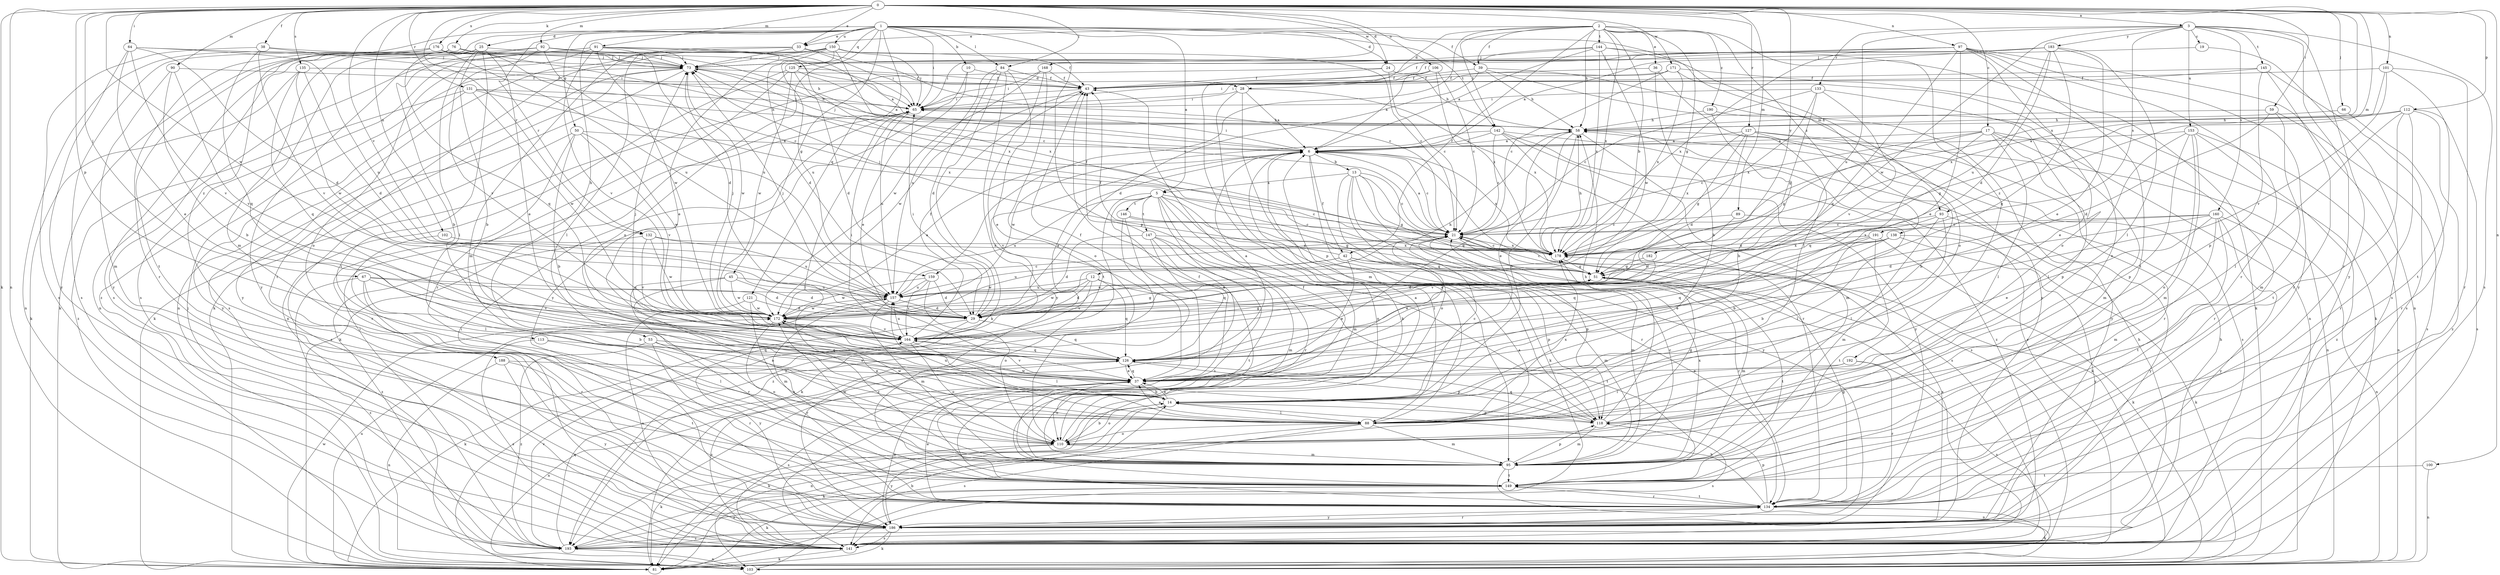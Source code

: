 strict digraph  {
0;
1;
2;
3;
5;
6;
10;
12;
13;
14;
17;
19;
21;
24;
25;
28;
29;
33;
36;
37;
38;
39;
42;
43;
45;
50;
51;
53;
58;
59;
64;
65;
66;
67;
73;
76;
81;
84;
88;
89;
90;
91;
92;
93;
95;
97;
100;
101;
102;
103;
106;
110;
112;
113;
118;
121;
125;
126;
127;
131;
132;
133;
134;
135;
138;
141;
142;
144;
145;
146;
147;
149;
150;
153;
157;
159;
160;
164;
168;
171;
172;
176;
178;
182;
183;
186;
188;
190;
191;
192;
193;
0 -> 3  [label=a];
0 -> 17  [label=c];
0 -> 24  [label=d];
0 -> 33  [label=e];
0 -> 38  [label=f];
0 -> 59  [label=i];
0 -> 64  [label=i];
0 -> 66  [label=j];
0 -> 67  [label=j];
0 -> 76  [label=k];
0 -> 81  [label=k];
0 -> 84  [label=l];
0 -> 89  [label=m];
0 -> 90  [label=m];
0 -> 91  [label=m];
0 -> 92  [label=m];
0 -> 93  [label=m];
0 -> 97  [label=n];
0 -> 100  [label=n];
0 -> 101  [label=n];
0 -> 102  [label=n];
0 -> 103  [label=n];
0 -> 106  [label=o];
0 -> 112  [label=p];
0 -> 113  [label=p];
0 -> 127  [label=r];
0 -> 131  [label=r];
0 -> 132  [label=r];
0 -> 135  [label=s];
0 -> 159  [label=v];
0 -> 168  [label=w];
0 -> 171  [label=w];
0 -> 172  [label=w];
0 -> 176  [label=x];
0 -> 178  [label=x];
0 -> 182  [label=y];
1 -> 5  [label=a];
1 -> 10  [label=b];
1 -> 24  [label=d];
1 -> 25  [label=d];
1 -> 33  [label=e];
1 -> 39  [label=f];
1 -> 45  [label=g];
1 -> 50  [label=g];
1 -> 53  [label=h];
1 -> 65  [label=i];
1 -> 84  [label=l];
1 -> 93  [label=m];
1 -> 95  [label=m];
1 -> 110  [label=o];
1 -> 118  [label=p];
1 -> 121  [label=q];
1 -> 125  [label=q];
1 -> 132  [label=r];
1 -> 142  [label=t];
1 -> 150  [label=u];
1 -> 188  [label=z];
2 -> 12  [label=b];
2 -> 28  [label=d];
2 -> 33  [label=e];
2 -> 36  [label=e];
2 -> 39  [label=f];
2 -> 42  [label=f];
2 -> 51  [label=g];
2 -> 58  [label=h];
2 -> 142  [label=t];
2 -> 144  [label=t];
2 -> 159  [label=v];
2 -> 178  [label=x];
2 -> 190  [label=z];
2 -> 191  [label=z];
2 -> 192  [label=z];
3 -> 19  [label=c];
3 -> 133  [label=r];
3 -> 134  [label=r];
3 -> 138  [label=s];
3 -> 141  [label=s];
3 -> 145  [label=t];
3 -> 153  [label=u];
3 -> 157  [label=u];
3 -> 160  [label=v];
3 -> 172  [label=w];
3 -> 183  [label=y];
3 -> 186  [label=y];
5 -> 21  [label=c];
5 -> 37  [label=e];
5 -> 88  [label=l];
5 -> 95  [label=m];
5 -> 110  [label=o];
5 -> 134  [label=r];
5 -> 141  [label=s];
5 -> 146  [label=t];
5 -> 147  [label=t];
5 -> 157  [label=u];
5 -> 193  [label=z];
6 -> 13  [label=b];
6 -> 21  [label=c];
6 -> 42  [label=f];
6 -> 65  [label=i];
6 -> 73  [label=j];
6 -> 81  [label=k];
6 -> 141  [label=s];
6 -> 164  [label=v];
6 -> 178  [label=x];
10 -> 28  [label=d];
10 -> 37  [label=e];
10 -> 186  [label=y];
12 -> 29  [label=d];
12 -> 126  [label=q];
12 -> 149  [label=t];
12 -> 157  [label=u];
12 -> 164  [label=v];
12 -> 172  [label=w];
13 -> 5  [label=a];
13 -> 21  [label=c];
13 -> 51  [label=g];
13 -> 81  [label=k];
13 -> 110  [label=o];
13 -> 134  [label=r];
13 -> 141  [label=s];
13 -> 186  [label=y];
14 -> 21  [label=c];
14 -> 37  [label=e];
14 -> 81  [label=k];
14 -> 88  [label=l];
14 -> 103  [label=n];
14 -> 110  [label=o];
14 -> 118  [label=p];
17 -> 6  [label=a];
17 -> 21  [label=c];
17 -> 51  [label=g];
17 -> 88  [label=l];
17 -> 95  [label=m];
17 -> 118  [label=p];
17 -> 126  [label=q];
17 -> 134  [label=r];
19 -> 73  [label=j];
19 -> 141  [label=s];
21 -> 6  [label=a];
21 -> 37  [label=e];
21 -> 95  [label=m];
21 -> 118  [label=p];
21 -> 134  [label=r];
21 -> 178  [label=x];
24 -> 21  [label=c];
24 -> 43  [label=f];
24 -> 58  [label=h];
24 -> 81  [label=k];
25 -> 14  [label=b];
25 -> 37  [label=e];
25 -> 73  [label=j];
25 -> 88  [label=l];
25 -> 149  [label=t];
25 -> 186  [label=y];
25 -> 193  [label=z];
28 -> 6  [label=a];
28 -> 65  [label=i];
28 -> 95  [label=m];
28 -> 118  [label=p];
28 -> 178  [label=x];
29 -> 58  [label=h];
29 -> 65  [label=i];
29 -> 73  [label=j];
29 -> 81  [label=k];
29 -> 126  [label=q];
29 -> 186  [label=y];
33 -> 21  [label=c];
33 -> 65  [label=i];
33 -> 73  [label=j];
33 -> 88  [label=l];
33 -> 95  [label=m];
36 -> 14  [label=b];
36 -> 43  [label=f];
36 -> 88  [label=l];
37 -> 14  [label=b];
37 -> 43  [label=f];
37 -> 103  [label=n];
37 -> 110  [label=o];
37 -> 126  [label=q];
37 -> 141  [label=s];
37 -> 164  [label=v];
38 -> 65  [label=i];
38 -> 73  [label=j];
38 -> 126  [label=q];
38 -> 141  [label=s];
38 -> 164  [label=v];
39 -> 29  [label=d];
39 -> 43  [label=f];
39 -> 58  [label=h];
39 -> 103  [label=n];
39 -> 186  [label=y];
42 -> 37  [label=e];
42 -> 51  [label=g];
42 -> 73  [label=j];
42 -> 95  [label=m];
42 -> 118  [label=p];
42 -> 157  [label=u];
42 -> 172  [label=w];
43 -> 65  [label=i];
43 -> 172  [label=w];
45 -> 29  [label=d];
45 -> 110  [label=o];
45 -> 134  [label=r];
45 -> 157  [label=u];
45 -> 172  [label=w];
50 -> 6  [label=a];
50 -> 14  [label=b];
50 -> 134  [label=r];
50 -> 141  [label=s];
50 -> 164  [label=v];
50 -> 172  [label=w];
51 -> 21  [label=c];
51 -> 43  [label=f];
51 -> 95  [label=m];
51 -> 149  [label=t];
51 -> 157  [label=u];
53 -> 37  [label=e];
53 -> 110  [label=o];
53 -> 126  [label=q];
53 -> 134  [label=r];
53 -> 193  [label=z];
58 -> 6  [label=a];
58 -> 14  [label=b];
58 -> 37  [label=e];
58 -> 95  [label=m];
58 -> 126  [label=q];
58 -> 141  [label=s];
59 -> 29  [label=d];
59 -> 58  [label=h];
59 -> 95  [label=m];
59 -> 141  [label=s];
64 -> 29  [label=d];
64 -> 37  [label=e];
64 -> 73  [label=j];
64 -> 157  [label=u];
64 -> 164  [label=v];
64 -> 186  [label=y];
65 -> 58  [label=h];
65 -> 81  [label=k];
65 -> 157  [label=u];
66 -> 58  [label=h];
66 -> 134  [label=r];
67 -> 14  [label=b];
67 -> 29  [label=d];
67 -> 134  [label=r];
67 -> 157  [label=u];
67 -> 164  [label=v];
67 -> 193  [label=z];
73 -> 43  [label=f];
73 -> 58  [label=h];
73 -> 141  [label=s];
73 -> 149  [label=t];
73 -> 172  [label=w];
73 -> 186  [label=y];
76 -> 21  [label=c];
76 -> 65  [label=i];
76 -> 73  [label=j];
76 -> 81  [label=k];
76 -> 126  [label=q];
76 -> 141  [label=s];
76 -> 186  [label=y];
81 -> 157  [label=u];
81 -> 172  [label=w];
84 -> 29  [label=d];
84 -> 37  [label=e];
84 -> 43  [label=f];
84 -> 81  [label=k];
84 -> 157  [label=u];
84 -> 186  [label=y];
88 -> 6  [label=a];
88 -> 37  [label=e];
88 -> 81  [label=k];
88 -> 95  [label=m];
88 -> 110  [label=o];
88 -> 141  [label=s];
88 -> 157  [label=u];
88 -> 172  [label=w];
88 -> 178  [label=x];
89 -> 21  [label=c];
89 -> 29  [label=d];
89 -> 88  [label=l];
90 -> 14  [label=b];
90 -> 43  [label=f];
90 -> 95  [label=m];
90 -> 164  [label=v];
91 -> 6  [label=a];
91 -> 29  [label=d];
91 -> 73  [label=j];
91 -> 103  [label=n];
91 -> 110  [label=o];
91 -> 141  [label=s];
91 -> 164  [label=v];
91 -> 172  [label=w];
91 -> 178  [label=x];
92 -> 14  [label=b];
92 -> 43  [label=f];
92 -> 58  [label=h];
92 -> 73  [label=j];
92 -> 141  [label=s];
92 -> 157  [label=u];
92 -> 164  [label=v];
93 -> 14  [label=b];
93 -> 21  [label=c];
93 -> 88  [label=l];
93 -> 95  [label=m];
93 -> 186  [label=y];
95 -> 21  [label=c];
95 -> 43  [label=f];
95 -> 65  [label=i];
95 -> 103  [label=n];
95 -> 118  [label=p];
95 -> 149  [label=t];
95 -> 172  [label=w];
95 -> 178  [label=x];
97 -> 37  [label=e];
97 -> 43  [label=f];
97 -> 73  [label=j];
97 -> 103  [label=n];
97 -> 110  [label=o];
97 -> 126  [label=q];
97 -> 134  [label=r];
97 -> 149  [label=t];
97 -> 178  [label=x];
97 -> 186  [label=y];
100 -> 103  [label=n];
100 -> 149  [label=t];
101 -> 43  [label=f];
101 -> 134  [label=r];
101 -> 149  [label=t];
101 -> 164  [label=v];
101 -> 178  [label=x];
102 -> 88  [label=l];
102 -> 178  [label=x];
103 -> 14  [label=b];
106 -> 6  [label=a];
106 -> 21  [label=c];
106 -> 43  [label=f];
106 -> 81  [label=k];
106 -> 178  [label=x];
110 -> 6  [label=a];
110 -> 14  [label=b];
110 -> 81  [label=k];
110 -> 95  [label=m];
110 -> 186  [label=y];
112 -> 51  [label=g];
112 -> 58  [label=h];
112 -> 88  [label=l];
112 -> 134  [label=r];
112 -> 141  [label=s];
112 -> 149  [label=t];
112 -> 193  [label=z];
113 -> 88  [label=l];
113 -> 126  [label=q];
113 -> 141  [label=s];
118 -> 51  [label=g];
118 -> 58  [label=h];
118 -> 95  [label=m];
118 -> 126  [label=q];
118 -> 141  [label=s];
118 -> 172  [label=w];
121 -> 29  [label=d];
121 -> 95  [label=m];
121 -> 141  [label=s];
121 -> 172  [label=w];
125 -> 6  [label=a];
125 -> 29  [label=d];
125 -> 43  [label=f];
125 -> 103  [label=n];
125 -> 134  [label=r];
125 -> 172  [label=w];
126 -> 6  [label=a];
126 -> 37  [label=e];
126 -> 65  [label=i];
126 -> 73  [label=j];
126 -> 118  [label=p];
126 -> 141  [label=s];
127 -> 6  [label=a];
127 -> 14  [label=b];
127 -> 29  [label=d];
127 -> 51  [label=g];
127 -> 103  [label=n];
127 -> 134  [label=r];
127 -> 178  [label=x];
131 -> 58  [label=h];
131 -> 65  [label=i];
131 -> 172  [label=w];
131 -> 178  [label=x];
131 -> 186  [label=y];
131 -> 193  [label=z];
132 -> 157  [label=u];
132 -> 164  [label=v];
132 -> 172  [label=w];
132 -> 178  [label=x];
132 -> 193  [label=z];
133 -> 21  [label=c];
133 -> 37  [label=e];
133 -> 51  [label=g];
133 -> 65  [label=i];
133 -> 164  [label=v];
133 -> 178  [label=x];
134 -> 14  [label=b];
134 -> 37  [label=e];
134 -> 51  [label=g];
134 -> 81  [label=k];
134 -> 118  [label=p];
134 -> 149  [label=t];
134 -> 186  [label=y];
135 -> 29  [label=d];
135 -> 43  [label=f];
135 -> 81  [label=k];
135 -> 126  [label=q];
135 -> 172  [label=w];
138 -> 37  [label=e];
138 -> 81  [label=k];
138 -> 126  [label=q];
138 -> 164  [label=v];
138 -> 178  [label=x];
138 -> 186  [label=y];
141 -> 21  [label=c];
141 -> 58  [label=h];
141 -> 65  [label=i];
141 -> 81  [label=k];
142 -> 6  [label=a];
142 -> 21  [label=c];
142 -> 134  [label=r];
142 -> 141  [label=s];
142 -> 172  [label=w];
142 -> 186  [label=y];
142 -> 193  [label=z];
144 -> 6  [label=a];
144 -> 43  [label=f];
144 -> 73  [label=j];
144 -> 81  [label=k];
144 -> 110  [label=o];
144 -> 172  [label=w];
144 -> 178  [label=x];
145 -> 43  [label=f];
145 -> 65  [label=i];
145 -> 118  [label=p];
145 -> 134  [label=r];
145 -> 141  [label=s];
146 -> 21  [label=c];
146 -> 51  [label=g];
146 -> 81  [label=k];
146 -> 193  [label=z];
147 -> 29  [label=d];
147 -> 43  [label=f];
147 -> 95  [label=m];
147 -> 126  [label=q];
147 -> 149  [label=t];
147 -> 178  [label=x];
147 -> 193  [label=z];
149 -> 43  [label=f];
149 -> 81  [label=k];
149 -> 134  [label=r];
149 -> 157  [label=u];
149 -> 193  [label=z];
150 -> 21  [label=c];
150 -> 29  [label=d];
150 -> 37  [label=e];
150 -> 65  [label=i];
150 -> 73  [label=j];
150 -> 81  [label=k];
150 -> 103  [label=n];
150 -> 157  [label=u];
150 -> 178  [label=x];
153 -> 6  [label=a];
153 -> 88  [label=l];
153 -> 95  [label=m];
153 -> 103  [label=n];
153 -> 110  [label=o];
153 -> 118  [label=p];
153 -> 193  [label=z];
157 -> 21  [label=c];
157 -> 29  [label=d];
157 -> 95  [label=m];
157 -> 172  [label=w];
159 -> 29  [label=d];
159 -> 110  [label=o];
159 -> 157  [label=u];
159 -> 164  [label=v];
159 -> 172  [label=w];
160 -> 21  [label=c];
160 -> 29  [label=d];
160 -> 37  [label=e];
160 -> 95  [label=m];
160 -> 103  [label=n];
160 -> 149  [label=t];
160 -> 178  [label=x];
160 -> 186  [label=y];
164 -> 6  [label=a];
164 -> 43  [label=f];
164 -> 51  [label=g];
164 -> 88  [label=l];
164 -> 110  [label=o];
164 -> 126  [label=q];
164 -> 157  [label=u];
168 -> 43  [label=f];
168 -> 65  [label=i];
168 -> 110  [label=o];
168 -> 149  [label=t];
168 -> 172  [label=w];
171 -> 21  [label=c];
171 -> 43  [label=f];
171 -> 65  [label=i];
171 -> 81  [label=k];
171 -> 110  [label=o];
171 -> 178  [label=x];
172 -> 6  [label=a];
172 -> 51  [label=g];
172 -> 73  [label=j];
172 -> 134  [label=r];
172 -> 164  [label=v];
176 -> 21  [label=c];
176 -> 65  [label=i];
176 -> 73  [label=j];
176 -> 103  [label=n];
176 -> 134  [label=r];
176 -> 149  [label=t];
176 -> 157  [label=u];
178 -> 21  [label=c];
178 -> 51  [label=g];
178 -> 58  [label=h];
178 -> 73  [label=j];
182 -> 29  [label=d];
182 -> 51  [label=g];
183 -> 6  [label=a];
183 -> 29  [label=d];
183 -> 37  [label=e];
183 -> 65  [label=i];
183 -> 73  [label=j];
183 -> 88  [label=l];
183 -> 126  [label=q];
183 -> 157  [label=u];
186 -> 37  [label=e];
186 -> 81  [label=k];
186 -> 134  [label=r];
186 -> 141  [label=s];
186 -> 178  [label=x];
186 -> 193  [label=z];
188 -> 37  [label=e];
188 -> 103  [label=n];
188 -> 149  [label=t];
188 -> 186  [label=y];
190 -> 14  [label=b];
190 -> 58  [label=h];
190 -> 186  [label=y];
191 -> 14  [label=b];
191 -> 81  [label=k];
191 -> 126  [label=q];
191 -> 149  [label=t];
191 -> 178  [label=x];
192 -> 37  [label=e];
192 -> 88  [label=l];
192 -> 134  [label=r];
192 -> 141  [label=s];
193 -> 6  [label=a];
193 -> 58  [label=h];
193 -> 65  [label=i];
193 -> 73  [label=j];
193 -> 103  [label=n];
193 -> 126  [label=q];
193 -> 164  [label=v];
}

